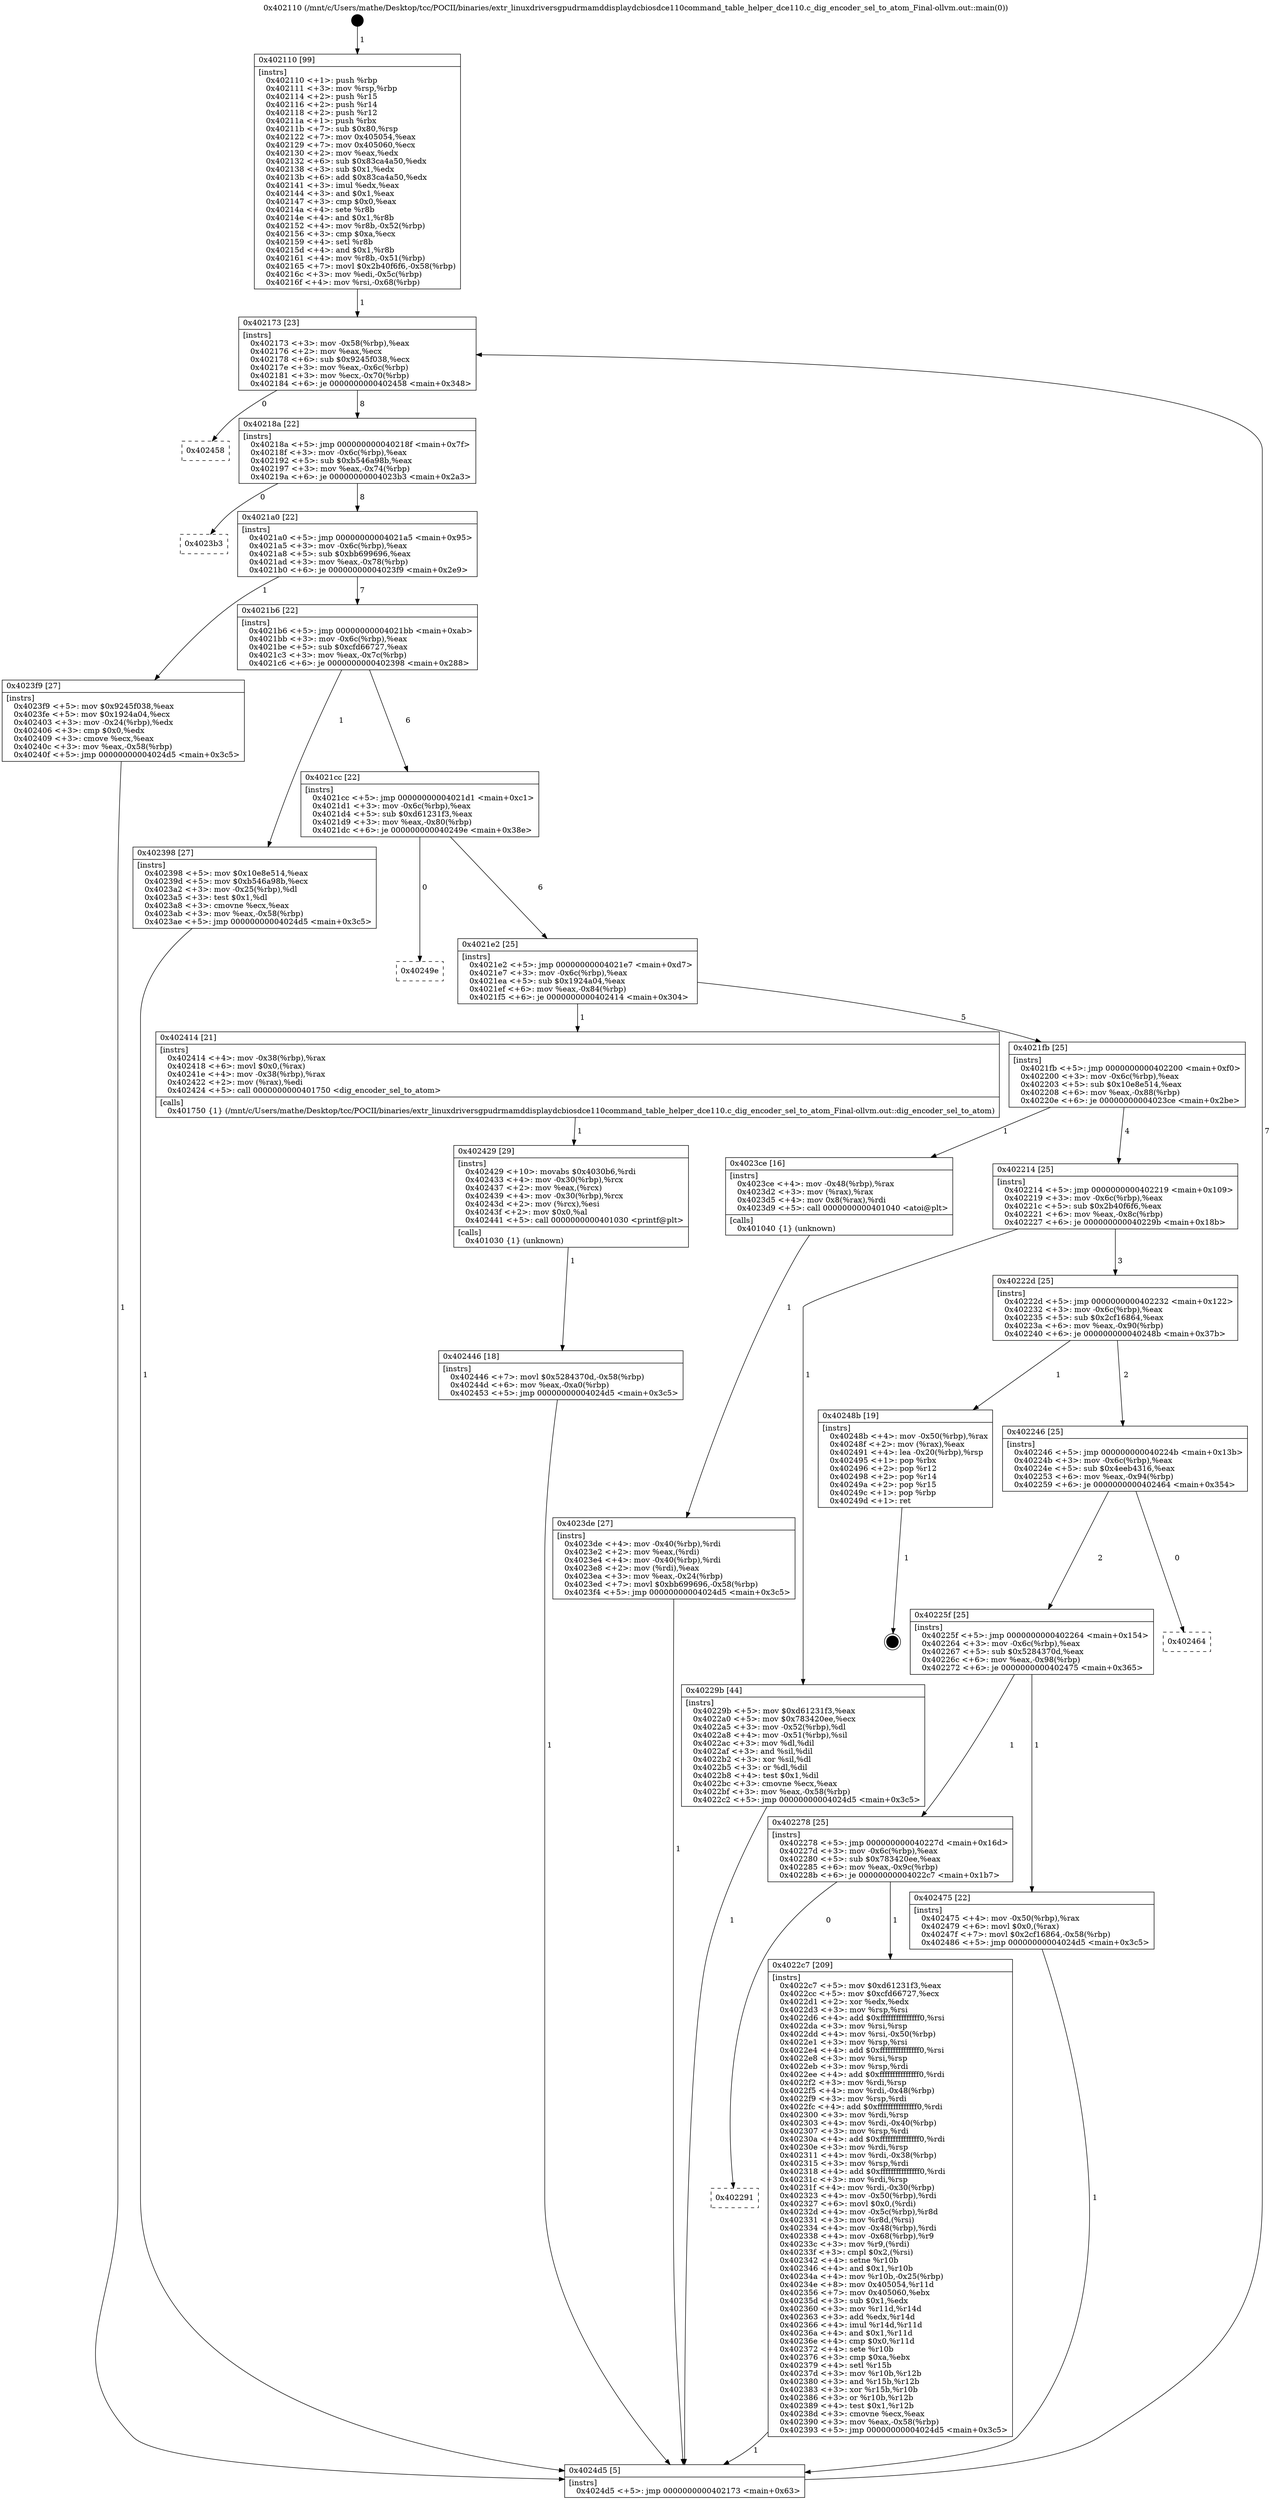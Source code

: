 digraph "0x402110" {
  label = "0x402110 (/mnt/c/Users/mathe/Desktop/tcc/POCII/binaries/extr_linuxdriversgpudrmamddisplaydcbiosdce110command_table_helper_dce110.c_dig_encoder_sel_to_atom_Final-ollvm.out::main(0))"
  labelloc = "t"
  node[shape=record]

  Entry [label="",width=0.3,height=0.3,shape=circle,fillcolor=black,style=filled]
  "0x402173" [label="{
     0x402173 [23]\l
     | [instrs]\l
     &nbsp;&nbsp;0x402173 \<+3\>: mov -0x58(%rbp),%eax\l
     &nbsp;&nbsp;0x402176 \<+2\>: mov %eax,%ecx\l
     &nbsp;&nbsp;0x402178 \<+6\>: sub $0x9245f038,%ecx\l
     &nbsp;&nbsp;0x40217e \<+3\>: mov %eax,-0x6c(%rbp)\l
     &nbsp;&nbsp;0x402181 \<+3\>: mov %ecx,-0x70(%rbp)\l
     &nbsp;&nbsp;0x402184 \<+6\>: je 0000000000402458 \<main+0x348\>\l
  }"]
  "0x402458" [label="{
     0x402458\l
  }", style=dashed]
  "0x40218a" [label="{
     0x40218a [22]\l
     | [instrs]\l
     &nbsp;&nbsp;0x40218a \<+5\>: jmp 000000000040218f \<main+0x7f\>\l
     &nbsp;&nbsp;0x40218f \<+3\>: mov -0x6c(%rbp),%eax\l
     &nbsp;&nbsp;0x402192 \<+5\>: sub $0xb546a98b,%eax\l
     &nbsp;&nbsp;0x402197 \<+3\>: mov %eax,-0x74(%rbp)\l
     &nbsp;&nbsp;0x40219a \<+6\>: je 00000000004023b3 \<main+0x2a3\>\l
  }"]
  Exit [label="",width=0.3,height=0.3,shape=circle,fillcolor=black,style=filled,peripheries=2]
  "0x4023b3" [label="{
     0x4023b3\l
  }", style=dashed]
  "0x4021a0" [label="{
     0x4021a0 [22]\l
     | [instrs]\l
     &nbsp;&nbsp;0x4021a0 \<+5\>: jmp 00000000004021a5 \<main+0x95\>\l
     &nbsp;&nbsp;0x4021a5 \<+3\>: mov -0x6c(%rbp),%eax\l
     &nbsp;&nbsp;0x4021a8 \<+5\>: sub $0xbb699696,%eax\l
     &nbsp;&nbsp;0x4021ad \<+3\>: mov %eax,-0x78(%rbp)\l
     &nbsp;&nbsp;0x4021b0 \<+6\>: je 00000000004023f9 \<main+0x2e9\>\l
  }"]
  "0x402446" [label="{
     0x402446 [18]\l
     | [instrs]\l
     &nbsp;&nbsp;0x402446 \<+7\>: movl $0x5284370d,-0x58(%rbp)\l
     &nbsp;&nbsp;0x40244d \<+6\>: mov %eax,-0xa0(%rbp)\l
     &nbsp;&nbsp;0x402453 \<+5\>: jmp 00000000004024d5 \<main+0x3c5\>\l
  }"]
  "0x4023f9" [label="{
     0x4023f9 [27]\l
     | [instrs]\l
     &nbsp;&nbsp;0x4023f9 \<+5\>: mov $0x9245f038,%eax\l
     &nbsp;&nbsp;0x4023fe \<+5\>: mov $0x1924a04,%ecx\l
     &nbsp;&nbsp;0x402403 \<+3\>: mov -0x24(%rbp),%edx\l
     &nbsp;&nbsp;0x402406 \<+3\>: cmp $0x0,%edx\l
     &nbsp;&nbsp;0x402409 \<+3\>: cmove %ecx,%eax\l
     &nbsp;&nbsp;0x40240c \<+3\>: mov %eax,-0x58(%rbp)\l
     &nbsp;&nbsp;0x40240f \<+5\>: jmp 00000000004024d5 \<main+0x3c5\>\l
  }"]
  "0x4021b6" [label="{
     0x4021b6 [22]\l
     | [instrs]\l
     &nbsp;&nbsp;0x4021b6 \<+5\>: jmp 00000000004021bb \<main+0xab\>\l
     &nbsp;&nbsp;0x4021bb \<+3\>: mov -0x6c(%rbp),%eax\l
     &nbsp;&nbsp;0x4021be \<+5\>: sub $0xcfd66727,%eax\l
     &nbsp;&nbsp;0x4021c3 \<+3\>: mov %eax,-0x7c(%rbp)\l
     &nbsp;&nbsp;0x4021c6 \<+6\>: je 0000000000402398 \<main+0x288\>\l
  }"]
  "0x402429" [label="{
     0x402429 [29]\l
     | [instrs]\l
     &nbsp;&nbsp;0x402429 \<+10\>: movabs $0x4030b6,%rdi\l
     &nbsp;&nbsp;0x402433 \<+4\>: mov -0x30(%rbp),%rcx\l
     &nbsp;&nbsp;0x402437 \<+2\>: mov %eax,(%rcx)\l
     &nbsp;&nbsp;0x402439 \<+4\>: mov -0x30(%rbp),%rcx\l
     &nbsp;&nbsp;0x40243d \<+2\>: mov (%rcx),%esi\l
     &nbsp;&nbsp;0x40243f \<+2\>: mov $0x0,%al\l
     &nbsp;&nbsp;0x402441 \<+5\>: call 0000000000401030 \<printf@plt\>\l
     | [calls]\l
     &nbsp;&nbsp;0x401030 \{1\} (unknown)\l
  }"]
  "0x402398" [label="{
     0x402398 [27]\l
     | [instrs]\l
     &nbsp;&nbsp;0x402398 \<+5\>: mov $0x10e8e514,%eax\l
     &nbsp;&nbsp;0x40239d \<+5\>: mov $0xb546a98b,%ecx\l
     &nbsp;&nbsp;0x4023a2 \<+3\>: mov -0x25(%rbp),%dl\l
     &nbsp;&nbsp;0x4023a5 \<+3\>: test $0x1,%dl\l
     &nbsp;&nbsp;0x4023a8 \<+3\>: cmovne %ecx,%eax\l
     &nbsp;&nbsp;0x4023ab \<+3\>: mov %eax,-0x58(%rbp)\l
     &nbsp;&nbsp;0x4023ae \<+5\>: jmp 00000000004024d5 \<main+0x3c5\>\l
  }"]
  "0x4021cc" [label="{
     0x4021cc [22]\l
     | [instrs]\l
     &nbsp;&nbsp;0x4021cc \<+5\>: jmp 00000000004021d1 \<main+0xc1\>\l
     &nbsp;&nbsp;0x4021d1 \<+3\>: mov -0x6c(%rbp),%eax\l
     &nbsp;&nbsp;0x4021d4 \<+5\>: sub $0xd61231f3,%eax\l
     &nbsp;&nbsp;0x4021d9 \<+3\>: mov %eax,-0x80(%rbp)\l
     &nbsp;&nbsp;0x4021dc \<+6\>: je 000000000040249e \<main+0x38e\>\l
  }"]
  "0x4023de" [label="{
     0x4023de [27]\l
     | [instrs]\l
     &nbsp;&nbsp;0x4023de \<+4\>: mov -0x40(%rbp),%rdi\l
     &nbsp;&nbsp;0x4023e2 \<+2\>: mov %eax,(%rdi)\l
     &nbsp;&nbsp;0x4023e4 \<+4\>: mov -0x40(%rbp),%rdi\l
     &nbsp;&nbsp;0x4023e8 \<+2\>: mov (%rdi),%eax\l
     &nbsp;&nbsp;0x4023ea \<+3\>: mov %eax,-0x24(%rbp)\l
     &nbsp;&nbsp;0x4023ed \<+7\>: movl $0xbb699696,-0x58(%rbp)\l
     &nbsp;&nbsp;0x4023f4 \<+5\>: jmp 00000000004024d5 \<main+0x3c5\>\l
  }"]
  "0x40249e" [label="{
     0x40249e\l
  }", style=dashed]
  "0x4021e2" [label="{
     0x4021e2 [25]\l
     | [instrs]\l
     &nbsp;&nbsp;0x4021e2 \<+5\>: jmp 00000000004021e7 \<main+0xd7\>\l
     &nbsp;&nbsp;0x4021e7 \<+3\>: mov -0x6c(%rbp),%eax\l
     &nbsp;&nbsp;0x4021ea \<+5\>: sub $0x1924a04,%eax\l
     &nbsp;&nbsp;0x4021ef \<+6\>: mov %eax,-0x84(%rbp)\l
     &nbsp;&nbsp;0x4021f5 \<+6\>: je 0000000000402414 \<main+0x304\>\l
  }"]
  "0x402291" [label="{
     0x402291\l
  }", style=dashed]
  "0x402414" [label="{
     0x402414 [21]\l
     | [instrs]\l
     &nbsp;&nbsp;0x402414 \<+4\>: mov -0x38(%rbp),%rax\l
     &nbsp;&nbsp;0x402418 \<+6\>: movl $0x0,(%rax)\l
     &nbsp;&nbsp;0x40241e \<+4\>: mov -0x38(%rbp),%rax\l
     &nbsp;&nbsp;0x402422 \<+2\>: mov (%rax),%edi\l
     &nbsp;&nbsp;0x402424 \<+5\>: call 0000000000401750 \<dig_encoder_sel_to_atom\>\l
     | [calls]\l
     &nbsp;&nbsp;0x401750 \{1\} (/mnt/c/Users/mathe/Desktop/tcc/POCII/binaries/extr_linuxdriversgpudrmamddisplaydcbiosdce110command_table_helper_dce110.c_dig_encoder_sel_to_atom_Final-ollvm.out::dig_encoder_sel_to_atom)\l
  }"]
  "0x4021fb" [label="{
     0x4021fb [25]\l
     | [instrs]\l
     &nbsp;&nbsp;0x4021fb \<+5\>: jmp 0000000000402200 \<main+0xf0\>\l
     &nbsp;&nbsp;0x402200 \<+3\>: mov -0x6c(%rbp),%eax\l
     &nbsp;&nbsp;0x402203 \<+5\>: sub $0x10e8e514,%eax\l
     &nbsp;&nbsp;0x402208 \<+6\>: mov %eax,-0x88(%rbp)\l
     &nbsp;&nbsp;0x40220e \<+6\>: je 00000000004023ce \<main+0x2be\>\l
  }"]
  "0x4022c7" [label="{
     0x4022c7 [209]\l
     | [instrs]\l
     &nbsp;&nbsp;0x4022c7 \<+5\>: mov $0xd61231f3,%eax\l
     &nbsp;&nbsp;0x4022cc \<+5\>: mov $0xcfd66727,%ecx\l
     &nbsp;&nbsp;0x4022d1 \<+2\>: xor %edx,%edx\l
     &nbsp;&nbsp;0x4022d3 \<+3\>: mov %rsp,%rsi\l
     &nbsp;&nbsp;0x4022d6 \<+4\>: add $0xfffffffffffffff0,%rsi\l
     &nbsp;&nbsp;0x4022da \<+3\>: mov %rsi,%rsp\l
     &nbsp;&nbsp;0x4022dd \<+4\>: mov %rsi,-0x50(%rbp)\l
     &nbsp;&nbsp;0x4022e1 \<+3\>: mov %rsp,%rsi\l
     &nbsp;&nbsp;0x4022e4 \<+4\>: add $0xfffffffffffffff0,%rsi\l
     &nbsp;&nbsp;0x4022e8 \<+3\>: mov %rsi,%rsp\l
     &nbsp;&nbsp;0x4022eb \<+3\>: mov %rsp,%rdi\l
     &nbsp;&nbsp;0x4022ee \<+4\>: add $0xfffffffffffffff0,%rdi\l
     &nbsp;&nbsp;0x4022f2 \<+3\>: mov %rdi,%rsp\l
     &nbsp;&nbsp;0x4022f5 \<+4\>: mov %rdi,-0x48(%rbp)\l
     &nbsp;&nbsp;0x4022f9 \<+3\>: mov %rsp,%rdi\l
     &nbsp;&nbsp;0x4022fc \<+4\>: add $0xfffffffffffffff0,%rdi\l
     &nbsp;&nbsp;0x402300 \<+3\>: mov %rdi,%rsp\l
     &nbsp;&nbsp;0x402303 \<+4\>: mov %rdi,-0x40(%rbp)\l
     &nbsp;&nbsp;0x402307 \<+3\>: mov %rsp,%rdi\l
     &nbsp;&nbsp;0x40230a \<+4\>: add $0xfffffffffffffff0,%rdi\l
     &nbsp;&nbsp;0x40230e \<+3\>: mov %rdi,%rsp\l
     &nbsp;&nbsp;0x402311 \<+4\>: mov %rdi,-0x38(%rbp)\l
     &nbsp;&nbsp;0x402315 \<+3\>: mov %rsp,%rdi\l
     &nbsp;&nbsp;0x402318 \<+4\>: add $0xfffffffffffffff0,%rdi\l
     &nbsp;&nbsp;0x40231c \<+3\>: mov %rdi,%rsp\l
     &nbsp;&nbsp;0x40231f \<+4\>: mov %rdi,-0x30(%rbp)\l
     &nbsp;&nbsp;0x402323 \<+4\>: mov -0x50(%rbp),%rdi\l
     &nbsp;&nbsp;0x402327 \<+6\>: movl $0x0,(%rdi)\l
     &nbsp;&nbsp;0x40232d \<+4\>: mov -0x5c(%rbp),%r8d\l
     &nbsp;&nbsp;0x402331 \<+3\>: mov %r8d,(%rsi)\l
     &nbsp;&nbsp;0x402334 \<+4\>: mov -0x48(%rbp),%rdi\l
     &nbsp;&nbsp;0x402338 \<+4\>: mov -0x68(%rbp),%r9\l
     &nbsp;&nbsp;0x40233c \<+3\>: mov %r9,(%rdi)\l
     &nbsp;&nbsp;0x40233f \<+3\>: cmpl $0x2,(%rsi)\l
     &nbsp;&nbsp;0x402342 \<+4\>: setne %r10b\l
     &nbsp;&nbsp;0x402346 \<+4\>: and $0x1,%r10b\l
     &nbsp;&nbsp;0x40234a \<+4\>: mov %r10b,-0x25(%rbp)\l
     &nbsp;&nbsp;0x40234e \<+8\>: mov 0x405054,%r11d\l
     &nbsp;&nbsp;0x402356 \<+7\>: mov 0x405060,%ebx\l
     &nbsp;&nbsp;0x40235d \<+3\>: sub $0x1,%edx\l
     &nbsp;&nbsp;0x402360 \<+3\>: mov %r11d,%r14d\l
     &nbsp;&nbsp;0x402363 \<+3\>: add %edx,%r14d\l
     &nbsp;&nbsp;0x402366 \<+4\>: imul %r14d,%r11d\l
     &nbsp;&nbsp;0x40236a \<+4\>: and $0x1,%r11d\l
     &nbsp;&nbsp;0x40236e \<+4\>: cmp $0x0,%r11d\l
     &nbsp;&nbsp;0x402372 \<+4\>: sete %r10b\l
     &nbsp;&nbsp;0x402376 \<+3\>: cmp $0xa,%ebx\l
     &nbsp;&nbsp;0x402379 \<+4\>: setl %r15b\l
     &nbsp;&nbsp;0x40237d \<+3\>: mov %r10b,%r12b\l
     &nbsp;&nbsp;0x402380 \<+3\>: and %r15b,%r12b\l
     &nbsp;&nbsp;0x402383 \<+3\>: xor %r15b,%r10b\l
     &nbsp;&nbsp;0x402386 \<+3\>: or %r10b,%r12b\l
     &nbsp;&nbsp;0x402389 \<+4\>: test $0x1,%r12b\l
     &nbsp;&nbsp;0x40238d \<+3\>: cmovne %ecx,%eax\l
     &nbsp;&nbsp;0x402390 \<+3\>: mov %eax,-0x58(%rbp)\l
     &nbsp;&nbsp;0x402393 \<+5\>: jmp 00000000004024d5 \<main+0x3c5\>\l
  }"]
  "0x4023ce" [label="{
     0x4023ce [16]\l
     | [instrs]\l
     &nbsp;&nbsp;0x4023ce \<+4\>: mov -0x48(%rbp),%rax\l
     &nbsp;&nbsp;0x4023d2 \<+3\>: mov (%rax),%rax\l
     &nbsp;&nbsp;0x4023d5 \<+4\>: mov 0x8(%rax),%rdi\l
     &nbsp;&nbsp;0x4023d9 \<+5\>: call 0000000000401040 \<atoi@plt\>\l
     | [calls]\l
     &nbsp;&nbsp;0x401040 \{1\} (unknown)\l
  }"]
  "0x402214" [label="{
     0x402214 [25]\l
     | [instrs]\l
     &nbsp;&nbsp;0x402214 \<+5\>: jmp 0000000000402219 \<main+0x109\>\l
     &nbsp;&nbsp;0x402219 \<+3\>: mov -0x6c(%rbp),%eax\l
     &nbsp;&nbsp;0x40221c \<+5\>: sub $0x2b40f6f6,%eax\l
     &nbsp;&nbsp;0x402221 \<+6\>: mov %eax,-0x8c(%rbp)\l
     &nbsp;&nbsp;0x402227 \<+6\>: je 000000000040229b \<main+0x18b\>\l
  }"]
  "0x402278" [label="{
     0x402278 [25]\l
     | [instrs]\l
     &nbsp;&nbsp;0x402278 \<+5\>: jmp 000000000040227d \<main+0x16d\>\l
     &nbsp;&nbsp;0x40227d \<+3\>: mov -0x6c(%rbp),%eax\l
     &nbsp;&nbsp;0x402280 \<+5\>: sub $0x783420ee,%eax\l
     &nbsp;&nbsp;0x402285 \<+6\>: mov %eax,-0x9c(%rbp)\l
     &nbsp;&nbsp;0x40228b \<+6\>: je 00000000004022c7 \<main+0x1b7\>\l
  }"]
  "0x40229b" [label="{
     0x40229b [44]\l
     | [instrs]\l
     &nbsp;&nbsp;0x40229b \<+5\>: mov $0xd61231f3,%eax\l
     &nbsp;&nbsp;0x4022a0 \<+5\>: mov $0x783420ee,%ecx\l
     &nbsp;&nbsp;0x4022a5 \<+3\>: mov -0x52(%rbp),%dl\l
     &nbsp;&nbsp;0x4022a8 \<+4\>: mov -0x51(%rbp),%sil\l
     &nbsp;&nbsp;0x4022ac \<+3\>: mov %dl,%dil\l
     &nbsp;&nbsp;0x4022af \<+3\>: and %sil,%dil\l
     &nbsp;&nbsp;0x4022b2 \<+3\>: xor %sil,%dl\l
     &nbsp;&nbsp;0x4022b5 \<+3\>: or %dl,%dil\l
     &nbsp;&nbsp;0x4022b8 \<+4\>: test $0x1,%dil\l
     &nbsp;&nbsp;0x4022bc \<+3\>: cmovne %ecx,%eax\l
     &nbsp;&nbsp;0x4022bf \<+3\>: mov %eax,-0x58(%rbp)\l
     &nbsp;&nbsp;0x4022c2 \<+5\>: jmp 00000000004024d5 \<main+0x3c5\>\l
  }"]
  "0x40222d" [label="{
     0x40222d [25]\l
     | [instrs]\l
     &nbsp;&nbsp;0x40222d \<+5\>: jmp 0000000000402232 \<main+0x122\>\l
     &nbsp;&nbsp;0x402232 \<+3\>: mov -0x6c(%rbp),%eax\l
     &nbsp;&nbsp;0x402235 \<+5\>: sub $0x2cf16864,%eax\l
     &nbsp;&nbsp;0x40223a \<+6\>: mov %eax,-0x90(%rbp)\l
     &nbsp;&nbsp;0x402240 \<+6\>: je 000000000040248b \<main+0x37b\>\l
  }"]
  "0x4024d5" [label="{
     0x4024d5 [5]\l
     | [instrs]\l
     &nbsp;&nbsp;0x4024d5 \<+5\>: jmp 0000000000402173 \<main+0x63\>\l
  }"]
  "0x402110" [label="{
     0x402110 [99]\l
     | [instrs]\l
     &nbsp;&nbsp;0x402110 \<+1\>: push %rbp\l
     &nbsp;&nbsp;0x402111 \<+3\>: mov %rsp,%rbp\l
     &nbsp;&nbsp;0x402114 \<+2\>: push %r15\l
     &nbsp;&nbsp;0x402116 \<+2\>: push %r14\l
     &nbsp;&nbsp;0x402118 \<+2\>: push %r12\l
     &nbsp;&nbsp;0x40211a \<+1\>: push %rbx\l
     &nbsp;&nbsp;0x40211b \<+7\>: sub $0x80,%rsp\l
     &nbsp;&nbsp;0x402122 \<+7\>: mov 0x405054,%eax\l
     &nbsp;&nbsp;0x402129 \<+7\>: mov 0x405060,%ecx\l
     &nbsp;&nbsp;0x402130 \<+2\>: mov %eax,%edx\l
     &nbsp;&nbsp;0x402132 \<+6\>: sub $0x83ca4a50,%edx\l
     &nbsp;&nbsp;0x402138 \<+3\>: sub $0x1,%edx\l
     &nbsp;&nbsp;0x40213b \<+6\>: add $0x83ca4a50,%edx\l
     &nbsp;&nbsp;0x402141 \<+3\>: imul %edx,%eax\l
     &nbsp;&nbsp;0x402144 \<+3\>: and $0x1,%eax\l
     &nbsp;&nbsp;0x402147 \<+3\>: cmp $0x0,%eax\l
     &nbsp;&nbsp;0x40214a \<+4\>: sete %r8b\l
     &nbsp;&nbsp;0x40214e \<+4\>: and $0x1,%r8b\l
     &nbsp;&nbsp;0x402152 \<+4\>: mov %r8b,-0x52(%rbp)\l
     &nbsp;&nbsp;0x402156 \<+3\>: cmp $0xa,%ecx\l
     &nbsp;&nbsp;0x402159 \<+4\>: setl %r8b\l
     &nbsp;&nbsp;0x40215d \<+4\>: and $0x1,%r8b\l
     &nbsp;&nbsp;0x402161 \<+4\>: mov %r8b,-0x51(%rbp)\l
     &nbsp;&nbsp;0x402165 \<+7\>: movl $0x2b40f6f6,-0x58(%rbp)\l
     &nbsp;&nbsp;0x40216c \<+3\>: mov %edi,-0x5c(%rbp)\l
     &nbsp;&nbsp;0x40216f \<+4\>: mov %rsi,-0x68(%rbp)\l
  }"]
  "0x402475" [label="{
     0x402475 [22]\l
     | [instrs]\l
     &nbsp;&nbsp;0x402475 \<+4\>: mov -0x50(%rbp),%rax\l
     &nbsp;&nbsp;0x402479 \<+6\>: movl $0x0,(%rax)\l
     &nbsp;&nbsp;0x40247f \<+7\>: movl $0x2cf16864,-0x58(%rbp)\l
     &nbsp;&nbsp;0x402486 \<+5\>: jmp 00000000004024d5 \<main+0x3c5\>\l
  }"]
  "0x40248b" [label="{
     0x40248b [19]\l
     | [instrs]\l
     &nbsp;&nbsp;0x40248b \<+4\>: mov -0x50(%rbp),%rax\l
     &nbsp;&nbsp;0x40248f \<+2\>: mov (%rax),%eax\l
     &nbsp;&nbsp;0x402491 \<+4\>: lea -0x20(%rbp),%rsp\l
     &nbsp;&nbsp;0x402495 \<+1\>: pop %rbx\l
     &nbsp;&nbsp;0x402496 \<+2\>: pop %r12\l
     &nbsp;&nbsp;0x402498 \<+2\>: pop %r14\l
     &nbsp;&nbsp;0x40249a \<+2\>: pop %r15\l
     &nbsp;&nbsp;0x40249c \<+1\>: pop %rbp\l
     &nbsp;&nbsp;0x40249d \<+1\>: ret\l
  }"]
  "0x402246" [label="{
     0x402246 [25]\l
     | [instrs]\l
     &nbsp;&nbsp;0x402246 \<+5\>: jmp 000000000040224b \<main+0x13b\>\l
     &nbsp;&nbsp;0x40224b \<+3\>: mov -0x6c(%rbp),%eax\l
     &nbsp;&nbsp;0x40224e \<+5\>: sub $0x4eeb4316,%eax\l
     &nbsp;&nbsp;0x402253 \<+6\>: mov %eax,-0x94(%rbp)\l
     &nbsp;&nbsp;0x402259 \<+6\>: je 0000000000402464 \<main+0x354\>\l
  }"]
  "0x40225f" [label="{
     0x40225f [25]\l
     | [instrs]\l
     &nbsp;&nbsp;0x40225f \<+5\>: jmp 0000000000402264 \<main+0x154\>\l
     &nbsp;&nbsp;0x402264 \<+3\>: mov -0x6c(%rbp),%eax\l
     &nbsp;&nbsp;0x402267 \<+5\>: sub $0x5284370d,%eax\l
     &nbsp;&nbsp;0x40226c \<+6\>: mov %eax,-0x98(%rbp)\l
     &nbsp;&nbsp;0x402272 \<+6\>: je 0000000000402475 \<main+0x365\>\l
  }"]
  "0x402464" [label="{
     0x402464\l
  }", style=dashed]
  Entry -> "0x402110" [label=" 1"]
  "0x402173" -> "0x402458" [label=" 0"]
  "0x402173" -> "0x40218a" [label=" 8"]
  "0x40248b" -> Exit [label=" 1"]
  "0x40218a" -> "0x4023b3" [label=" 0"]
  "0x40218a" -> "0x4021a0" [label=" 8"]
  "0x402475" -> "0x4024d5" [label=" 1"]
  "0x4021a0" -> "0x4023f9" [label=" 1"]
  "0x4021a0" -> "0x4021b6" [label=" 7"]
  "0x402446" -> "0x4024d5" [label=" 1"]
  "0x4021b6" -> "0x402398" [label=" 1"]
  "0x4021b6" -> "0x4021cc" [label=" 6"]
  "0x402429" -> "0x402446" [label=" 1"]
  "0x4021cc" -> "0x40249e" [label=" 0"]
  "0x4021cc" -> "0x4021e2" [label=" 6"]
  "0x402414" -> "0x402429" [label=" 1"]
  "0x4021e2" -> "0x402414" [label=" 1"]
  "0x4021e2" -> "0x4021fb" [label=" 5"]
  "0x4023f9" -> "0x4024d5" [label=" 1"]
  "0x4021fb" -> "0x4023ce" [label=" 1"]
  "0x4021fb" -> "0x402214" [label=" 4"]
  "0x4023de" -> "0x4024d5" [label=" 1"]
  "0x402214" -> "0x40229b" [label=" 1"]
  "0x402214" -> "0x40222d" [label=" 3"]
  "0x40229b" -> "0x4024d5" [label=" 1"]
  "0x402110" -> "0x402173" [label=" 1"]
  "0x4024d5" -> "0x402173" [label=" 7"]
  "0x402398" -> "0x4024d5" [label=" 1"]
  "0x40222d" -> "0x40248b" [label=" 1"]
  "0x40222d" -> "0x402246" [label=" 2"]
  "0x4022c7" -> "0x4024d5" [label=" 1"]
  "0x402246" -> "0x402464" [label=" 0"]
  "0x402246" -> "0x40225f" [label=" 2"]
  "0x402278" -> "0x402291" [label=" 0"]
  "0x40225f" -> "0x402475" [label=" 1"]
  "0x40225f" -> "0x402278" [label=" 1"]
  "0x4023ce" -> "0x4023de" [label=" 1"]
  "0x402278" -> "0x4022c7" [label=" 1"]
}
